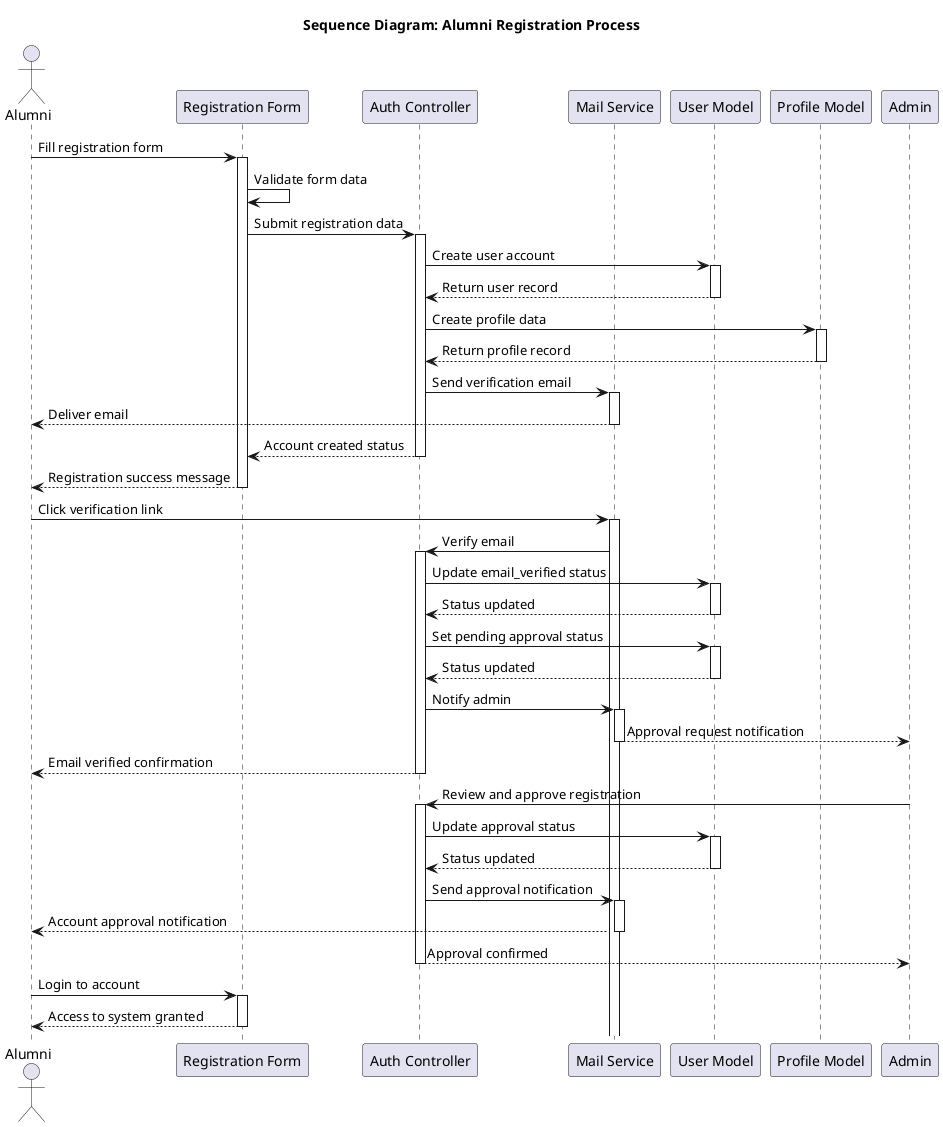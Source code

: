 ```plantuml
@startuml IKA_SMADA_Pangkep_Sequence_Diagram_Registration

title Sequence Diagram: Alumni Registration Process

actor "Alumni" as alumni
participant "Registration Form" as form
participant "Auth Controller" as authCtrl
participant "Mail Service" as mail
participant "User Model" as userModel
participant "Profile Model" as profileModel
participant "Admin" as admin

alumni -> form: Fill registration form
activate form

form -> form: Validate form data
form -> authCtrl: Submit registration data
activate authCtrl

authCtrl -> userModel: Create user account
activate userModel
userModel --> authCtrl: Return user record
deactivate userModel

authCtrl -> profileModel: Create profile data
activate profileModel
profileModel --> authCtrl: Return profile record
deactivate profileModel

authCtrl -> mail: Send verification email
activate mail
mail --> alumni: Deliver email
deactivate mail

authCtrl --> form: Account created status
deactivate authCtrl

form --> alumni: Registration success message
deactivate form

alumni -> mail: Click verification link
activate mail

mail -> authCtrl: Verify email
activate authCtrl
authCtrl -> userModel: Update email_verified status
activate userModel
userModel --> authCtrl: Status updated
deactivate userModel

authCtrl -> userModel: Set pending approval status
activate userModel
userModel --> authCtrl: Status updated
deactivate userModel

authCtrl -> mail: Notify admin
activate mail
mail --> admin: Approval request notification
deactivate mail

authCtrl --> alumni: Email verified confirmation
deactivate authCtrl

admin -> authCtrl: Review and approve registration
activate authCtrl
authCtrl -> userModel: Update approval status
activate userModel
userModel --> authCtrl: Status updated
deactivate userModel

authCtrl -> mail: Send approval notification
activate mail
mail --> alumni: Account approval notification
deactivate mail

authCtrl --> admin: Approval confirmed
deactivate authCtrl

alumni -> form: Login to account
activate form
form --> alumni: Access to system granted
deactivate form

@enduml
```
